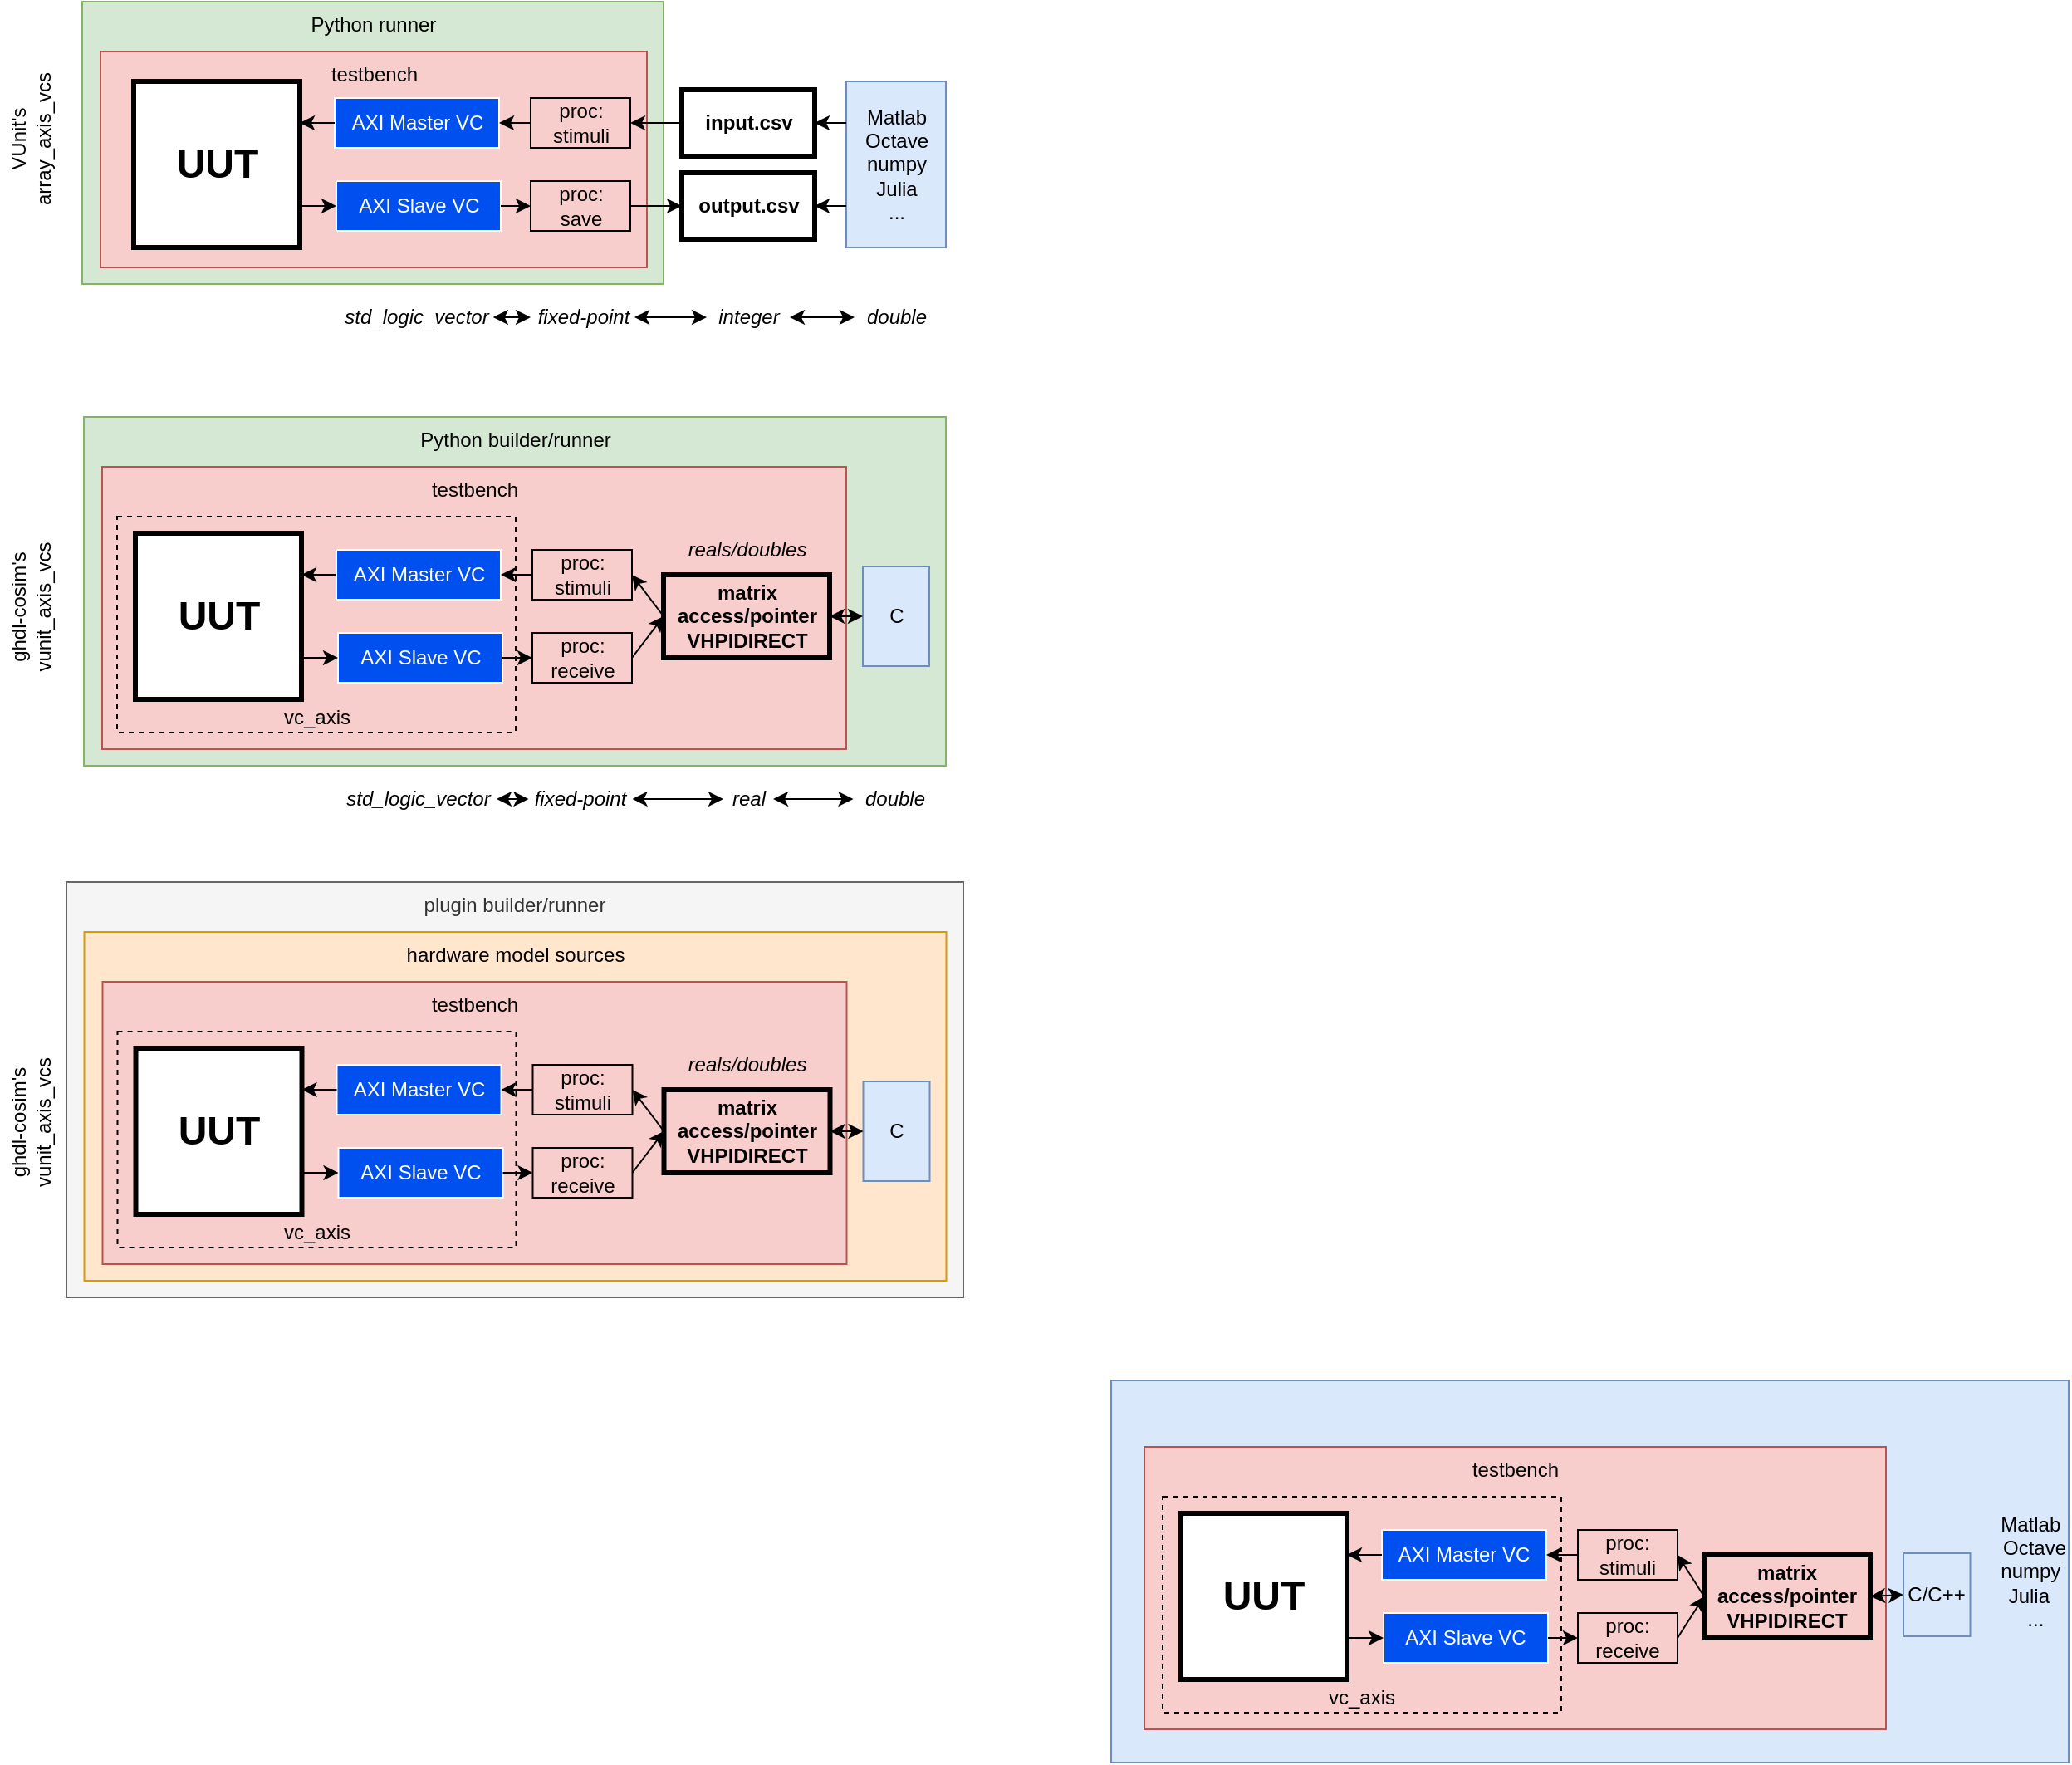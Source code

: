 <mxfile version="12.6.5" type="device"><diagram id="C-xXtRXsVBNM-cboXoND" name="Page-1"><mxGraphModel dx="1389" dy="874" grid="1" gridSize="10" guides="1" tooltips="1" connect="1" arrows="1" fold="1" page="1" pageScale="1" pageWidth="3300" pageHeight="4681" math="0" shadow="0"><root><mxCell id="0"/><mxCell id="1" parent="0"/><mxCell id="yqgDi8DNOp5Uy1jhIpdU-1" value="Matlab&amp;nbsp;&lt;br&gt;Octave &lt;br&gt;numpy&amp;nbsp;&lt;br&gt;Julia&amp;nbsp; &amp;nbsp;&lt;br&gt;...&amp;nbsp; &amp;nbsp;&amp;nbsp;" style="rounded=0;whiteSpace=wrap;html=1;verticalAlign=middle;fillColor=#dae8fc;strokeColor=#6c8ebf;align=right;" vertex="1" parent="1"><mxGeometry x="730" y="2790" width="576.5" height="230" as="geometry"/></mxCell><mxCell id="yqgDi8DNOp5Uy1jhIpdU-2" value="plugin builder/runner" style="rounded=0;whiteSpace=wrap;html=1;verticalAlign=top;fillColor=#f5f5f5;strokeColor=#666666;fontColor=#333333;" vertex="1" parent="1"><mxGeometry x="101" y="2490" width="540" height="250" as="geometry"/></mxCell><mxCell id="yqgDi8DNOp5Uy1jhIpdU-3" value="Python runner" style="rounded=0;whiteSpace=wrap;html=1;verticalAlign=top;fillColor=#d5e8d4;strokeColor=#82b366;" vertex="1" parent="1"><mxGeometry x="110.5" y="1960" width="350" height="170" as="geometry"/></mxCell><mxCell id="yqgDi8DNOp5Uy1jhIpdU-4" value="testbench" style="rounded=0;whiteSpace=wrap;html=1;verticalAlign=top;fillColor=#f8cecc;strokeColor=#b85450;" vertex="1" parent="1"><mxGeometry x="121.5" y="1990" width="329" height="130" as="geometry"/></mxCell><mxCell id="yqgDi8DNOp5Uy1jhIpdU-5" value="UUT" style="whiteSpace=wrap;html=1;aspect=fixed;fontStyle=1;fontSize=24;strokeWidth=3;" vertex="1" parent="1"><mxGeometry x="141.5" y="2008" width="100" height="100" as="geometry"/></mxCell><mxCell id="yqgDi8DNOp5Uy1jhIpdU-6" value="AXI Master VC" style="rounded=0;whiteSpace=wrap;html=1;strokeColor=#FFFFFF;fontColor=#FFFFFF;fillColor=#0050EF;" vertex="1" parent="1"><mxGeometry x="262.5" y="2018" width="99" height="30" as="geometry"/></mxCell><mxCell id="yqgDi8DNOp5Uy1jhIpdU-7" value="AXI Slave VC" style="rounded=0;whiteSpace=wrap;html=1;strokeColor=#FFFFFF;fontColor=#FFFFFF;fillColor=#0050EF;" vertex="1" parent="1"><mxGeometry x="263.5" y="2068" width="99" height="30" as="geometry"/></mxCell><mxCell id="yqgDi8DNOp5Uy1jhIpdU-8" value="" style="endArrow=classic;html=1;fontColor=#000000;entryX=0;entryY=0.5;entryDx=0;entryDy=0;strokeColor=#000000;exitX=1;exitY=0.75;exitDx=0;exitDy=0;" edge="1" parent="1" source="yqgDi8DNOp5Uy1jhIpdU-5" target="yqgDi8DNOp5Uy1jhIpdU-7"><mxGeometry width="50" height="50" relative="1" as="geometry"><mxPoint x="233.5" y="2128" as="sourcePoint"/><mxPoint x="243.5" y="2043" as="targetPoint"/></mxGeometry></mxCell><mxCell id="yqgDi8DNOp5Uy1jhIpdU-9" value="" style="endArrow=classic;html=1;fontColor=#000000;exitX=0;exitY=0.5;exitDx=0;exitDy=0;entryX=1;entryY=0.25;entryDx=0;entryDy=0;strokeColor=#000000;" edge="1" parent="1" source="yqgDi8DNOp5Uy1jhIpdU-6" target="yqgDi8DNOp5Uy1jhIpdU-5"><mxGeometry width="50" height="50" relative="1" as="geometry"><mxPoint x="264.5" y="2093" as="sourcePoint"/><mxPoint x="243.5" y="2093" as="targetPoint"/></mxGeometry></mxCell><mxCell id="yqgDi8DNOp5Uy1jhIpdU-10" value="input.csv" style="rounded=0;whiteSpace=wrap;html=1;strokeColor=#000000;fillColor=none;gradientColor=none;fontColor=#000000;strokeWidth=3;fontStyle=1" vertex="1" parent="1"><mxGeometry x="471.5" y="2013" width="80" height="40" as="geometry"/></mxCell><mxCell id="yqgDi8DNOp5Uy1jhIpdU-11" value="output.csv" style="rounded=0;whiteSpace=wrap;html=1;strokeColor=#000000;fillColor=none;gradientColor=none;fontColor=#000000;strokeWidth=3;fontStyle=1" vertex="1" parent="1"><mxGeometry x="471.5" y="2063" width="80" height="40" as="geometry"/></mxCell><mxCell id="yqgDi8DNOp5Uy1jhIpdU-12" value="" style="endArrow=classic;html=1;fontColor=#000000;exitX=0;exitY=0.5;exitDx=0;exitDy=0;entryX=1;entryY=0.5;entryDx=0;entryDy=0;strokeColor=#000000;" edge="1" parent="1" source="yqgDi8DNOp5Uy1jhIpdU-17" target="yqgDi8DNOp5Uy1jhIpdU-6"><mxGeometry width="50" height="50" relative="1" as="geometry"><mxPoint x="272.5" y="2043" as="sourcePoint"/><mxPoint x="251.5" y="2043" as="targetPoint"/></mxGeometry></mxCell><mxCell id="yqgDi8DNOp5Uy1jhIpdU-13" value="" style="endArrow=classic;html=1;fontColor=#000000;exitX=1;exitY=0.5;exitDx=0;exitDy=0;strokeColor=#000000;entryX=0;entryY=0.5;entryDx=0;entryDy=0;" edge="1" parent="1" source="yqgDi8DNOp5Uy1jhIpdU-19" target="yqgDi8DNOp5Uy1jhIpdU-11"><mxGeometry width="50" height="50" relative="1" as="geometry"><mxPoint x="421.5" y="2043" as="sourcePoint"/><mxPoint x="450.5" y="2128" as="targetPoint"/></mxGeometry></mxCell><mxCell id="yqgDi8DNOp5Uy1jhIpdU-14" value="Matlab&lt;br&gt;Octave&lt;br&gt;numpy&lt;br&gt;Julia&lt;br&gt;..." style="rounded=0;whiteSpace=wrap;html=1;verticalAlign=middle;fillColor=#dae8fc;strokeColor=#6c8ebf;" vertex="1" parent="1"><mxGeometry x="570.5" y="2008" width="60" height="100" as="geometry"/></mxCell><mxCell id="yqgDi8DNOp5Uy1jhIpdU-15" value="" style="endArrow=classic;html=1;fontColor=#000000;entryX=1;entryY=0.5;entryDx=0;entryDy=0;strokeColor=#000000;exitX=0;exitY=0.25;exitDx=0;exitDy=0;" edge="1" parent="1" source="yqgDi8DNOp5Uy1jhIpdU-14" target="yqgDi8DNOp5Uy1jhIpdU-10"><mxGeometry width="50" height="50" relative="1" as="geometry"><mxPoint x="562.5" y="1978" as="sourcePoint"/><mxPoint x="433.5" y="2043" as="targetPoint"/></mxGeometry></mxCell><mxCell id="yqgDi8DNOp5Uy1jhIpdU-16" value="" style="endArrow=classic;html=1;fontColor=#000000;entryX=1;entryY=0.5;entryDx=0;entryDy=0;strokeColor=#000000;exitX=0;exitY=0.75;exitDx=0;exitDy=0;" edge="1" parent="1" source="yqgDi8DNOp5Uy1jhIpdU-14" target="yqgDi8DNOp5Uy1jhIpdU-11"><mxGeometry width="50" height="50" relative="1" as="geometry"><mxPoint x="612.5" y="2048" as="sourcePoint"/><mxPoint x="592.5" y="2043" as="targetPoint"/></mxGeometry></mxCell><mxCell id="yqgDi8DNOp5Uy1jhIpdU-17" value="proc:&lt;br&gt;stimuli" style="rounded=0;whiteSpace=wrap;html=1;strokeColor=#000000;fontColor=#000000;fillColor=none;" vertex="1" parent="1"><mxGeometry x="380.5" y="2018" width="60" height="30" as="geometry"/></mxCell><mxCell id="yqgDi8DNOp5Uy1jhIpdU-18" value="" style="endArrow=classic;html=1;fontColor=#000000;exitX=0;exitY=0.5;exitDx=0;exitDy=0;entryX=1;entryY=0.5;entryDx=0;entryDy=0;strokeColor=#000000;" edge="1" parent="1" source="yqgDi8DNOp5Uy1jhIpdU-10" target="yqgDi8DNOp5Uy1jhIpdU-17"><mxGeometry width="50" height="50" relative="1" as="geometry"><mxPoint x="551.5" y="2033" as="sourcePoint"/><mxPoint x="361.5" y="2033" as="targetPoint"/></mxGeometry></mxCell><mxCell id="yqgDi8DNOp5Uy1jhIpdU-19" value="proc:&lt;br&gt;save" style="rounded=0;whiteSpace=wrap;html=1;strokeColor=#000000;fontColor=#000000;fillColor=none;" vertex="1" parent="1"><mxGeometry x="380.5" y="2068" width="60" height="30" as="geometry"/></mxCell><mxCell id="yqgDi8DNOp5Uy1jhIpdU-20" value="" style="endArrow=classic;html=1;fontColor=#000000;exitX=1;exitY=0.5;exitDx=0;exitDy=0;strokeColor=#000000;entryX=0;entryY=0.5;entryDx=0;entryDy=0;" edge="1" parent="1" source="yqgDi8DNOp5Uy1jhIpdU-7" target="yqgDi8DNOp5Uy1jhIpdU-19"><mxGeometry width="50" height="50" relative="1" as="geometry"><mxPoint x="362.5" y="2083" as="sourcePoint"/><mxPoint x="551.5" y="2083" as="targetPoint"/></mxGeometry></mxCell><mxCell id="yqgDi8DNOp5Uy1jhIpdU-21" value="Python builder/runner" style="rounded=0;whiteSpace=wrap;html=1;verticalAlign=top;fillColor=#d5e8d4;strokeColor=#82b366;" vertex="1" parent="1"><mxGeometry x="111.5" y="2210" width="519" height="210" as="geometry"/></mxCell><mxCell id="yqgDi8DNOp5Uy1jhIpdU-22" value="testbench" style="rounded=0;whiteSpace=wrap;html=1;verticalAlign=top;fillColor=#f8cecc;strokeColor=#b85450;" vertex="1" parent="1"><mxGeometry x="122.5" y="2240" width="448" height="170" as="geometry"/></mxCell><mxCell id="yqgDi8DNOp5Uy1jhIpdU-23" value="vc_axis" style="rounded=0;whiteSpace=wrap;html=1;verticalAlign=bottom;fillColor=none;strokeColor=#000000;fontColor=#000000;gradientColor=#ffffff;dashed=1;align=center;" vertex="1" parent="1"><mxGeometry x="131.5" y="2270" width="240" height="130" as="geometry"/></mxCell><mxCell id="yqgDi8DNOp5Uy1jhIpdU-24" value="UUT" style="whiteSpace=wrap;html=1;aspect=fixed;fontStyle=1;fontSize=24;strokeWidth=3;" vertex="1" parent="1"><mxGeometry x="142.5" y="2280" width="100" height="100" as="geometry"/></mxCell><mxCell id="yqgDi8DNOp5Uy1jhIpdU-25" value="AXI Master VC" style="rounded=0;whiteSpace=wrap;html=1;strokeColor=#FFFFFF;fontColor=#FFFFFF;fillColor=#0050EF;" vertex="1" parent="1"><mxGeometry x="263.5" y="2290" width="99" height="30" as="geometry"/></mxCell><mxCell id="yqgDi8DNOp5Uy1jhIpdU-26" value="AXI Slave VC" style="rounded=0;whiteSpace=wrap;html=1;strokeColor=#FFFFFF;fontColor=#FFFFFF;fillColor=#0050EF;" vertex="1" parent="1"><mxGeometry x="264.5" y="2340" width="99" height="30" as="geometry"/></mxCell><mxCell id="yqgDi8DNOp5Uy1jhIpdU-27" value="" style="endArrow=classic;html=1;fontColor=#000000;entryX=0;entryY=0.5;entryDx=0;entryDy=0;strokeColor=#000000;exitX=1;exitY=0.75;exitDx=0;exitDy=0;" edge="1" parent="1" source="yqgDi8DNOp5Uy1jhIpdU-24" target="yqgDi8DNOp5Uy1jhIpdU-26"><mxGeometry width="50" height="50" relative="1" as="geometry"><mxPoint x="234.5" y="2400" as="sourcePoint"/><mxPoint x="244.5" y="2315" as="targetPoint"/></mxGeometry></mxCell><mxCell id="yqgDi8DNOp5Uy1jhIpdU-28" value="" style="endArrow=classic;html=1;fontColor=#000000;exitX=0;exitY=0.5;exitDx=0;exitDy=0;entryX=1;entryY=0.25;entryDx=0;entryDy=0;strokeColor=#000000;" edge="1" parent="1" source="yqgDi8DNOp5Uy1jhIpdU-25" target="yqgDi8DNOp5Uy1jhIpdU-24"><mxGeometry width="50" height="50" relative="1" as="geometry"><mxPoint x="265.5" y="2365" as="sourcePoint"/><mxPoint x="244.5" y="2365" as="targetPoint"/></mxGeometry></mxCell><mxCell id="yqgDi8DNOp5Uy1jhIpdU-29" value="matrix&lt;br&gt;access/pointer&lt;br&gt;VHPIDIRECT" style="rounded=0;whiteSpace=wrap;html=1;strokeColor=#000000;fillColor=none;gradientColor=none;fontColor=#000000;strokeWidth=3;fontStyle=1" vertex="1" parent="1"><mxGeometry x="460.5" y="2305" width="100" height="50" as="geometry"/></mxCell><mxCell id="yqgDi8DNOp5Uy1jhIpdU-30" value="" style="endArrow=classic;html=1;fontColor=#000000;exitX=0;exitY=0.5;exitDx=0;exitDy=0;entryX=1;entryY=0.5;entryDx=0;entryDy=0;strokeColor=#000000;" edge="1" parent="1" source="yqgDi8DNOp5Uy1jhIpdU-34" target="yqgDi8DNOp5Uy1jhIpdU-25"><mxGeometry width="50" height="50" relative="1" as="geometry"><mxPoint x="273.5" y="2315" as="sourcePoint"/><mxPoint x="252.5" y="2315" as="targetPoint"/></mxGeometry></mxCell><mxCell id="yqgDi8DNOp5Uy1jhIpdU-31" value="" style="endArrow=classic;html=1;fontColor=#000000;exitX=1;exitY=0.5;exitDx=0;exitDy=0;strokeColor=#000000;entryX=0;entryY=0.5;entryDx=0;entryDy=0;" edge="1" parent="1" source="yqgDi8DNOp5Uy1jhIpdU-36" target="yqgDi8DNOp5Uy1jhIpdU-29"><mxGeometry width="50" height="50" relative="1" as="geometry"><mxPoint x="422.5" y="2315" as="sourcePoint"/><mxPoint x="451.5" y="2400" as="targetPoint"/></mxGeometry></mxCell><mxCell id="yqgDi8DNOp5Uy1jhIpdU-32" value="C" style="rounded=0;whiteSpace=wrap;html=1;verticalAlign=middle;fillColor=#dae8fc;strokeColor=#6c8ebf;" vertex="1" parent="1"><mxGeometry x="580.5" y="2300" width="40" height="60" as="geometry"/></mxCell><mxCell id="yqgDi8DNOp5Uy1jhIpdU-33" value="" style="endArrow=classic;html=1;fontColor=#000000;entryX=1;entryY=0.5;entryDx=0;entryDy=0;strokeColor=#000000;exitX=0;exitY=0.5;exitDx=0;exitDy=0;startArrow=classic;startFill=1;" edge="1" parent="1" source="yqgDi8DNOp5Uy1jhIpdU-32" target="yqgDi8DNOp5Uy1jhIpdU-29"><mxGeometry width="50" height="50" relative="1" as="geometry"><mxPoint x="563.5" y="2250" as="sourcePoint"/><mxPoint x="552.5" y="2305" as="targetPoint"/></mxGeometry></mxCell><mxCell id="yqgDi8DNOp5Uy1jhIpdU-34" value="proc: stimuli" style="rounded=0;whiteSpace=wrap;html=1;strokeColor=#000000;fontColor=#000000;fillColor=none;" vertex="1" parent="1"><mxGeometry x="381.5" y="2290" width="60" height="30" as="geometry"/></mxCell><mxCell id="yqgDi8DNOp5Uy1jhIpdU-35" value="" style="endArrow=classic;html=1;fontColor=#000000;exitX=0;exitY=0.5;exitDx=0;exitDy=0;entryX=1;entryY=0.5;entryDx=0;entryDy=0;strokeColor=#000000;" edge="1" parent="1" source="yqgDi8DNOp5Uy1jhIpdU-29" target="yqgDi8DNOp5Uy1jhIpdU-34"><mxGeometry width="50" height="50" relative="1" as="geometry"><mxPoint x="472.5" y="2305" as="sourcePoint"/><mxPoint x="362.5" y="2305" as="targetPoint"/></mxGeometry></mxCell><mxCell id="yqgDi8DNOp5Uy1jhIpdU-36" value="proc:&lt;br&gt;receive" style="rounded=0;whiteSpace=wrap;html=1;strokeColor=#000000;fontColor=#000000;fillColor=none;" vertex="1" parent="1"><mxGeometry x="381.5" y="2340" width="60" height="30" as="geometry"/></mxCell><mxCell id="yqgDi8DNOp5Uy1jhIpdU-37" value="" style="endArrow=classic;html=1;fontColor=#000000;exitX=1;exitY=0.5;exitDx=0;exitDy=0;strokeColor=#000000;entryX=0;entryY=0.5;entryDx=0;entryDy=0;" edge="1" parent="1" source="yqgDi8DNOp5Uy1jhIpdU-26" target="yqgDi8DNOp5Uy1jhIpdU-36"><mxGeometry width="50" height="50" relative="1" as="geometry"><mxPoint x="363.5" y="2355" as="sourcePoint"/><mxPoint x="552.5" y="2355" as="targetPoint"/></mxGeometry></mxCell><mxCell id="yqgDi8DNOp5Uy1jhIpdU-38" value="testbench" style="rounded=0;whiteSpace=wrap;html=1;verticalAlign=top;fillColor=#f8cecc;strokeColor=#b85450;" vertex="1" parent="1"><mxGeometry x="750" y="2830" width="446.5" height="170" as="geometry"/></mxCell><mxCell id="yqgDi8DNOp5Uy1jhIpdU-39" value="vc_axis" style="rounded=0;whiteSpace=wrap;html=1;verticalAlign=bottom;fillColor=none;strokeColor=#000000;fontColor=#000000;gradientColor=#ffffff;dashed=1;align=center;" vertex="1" parent="1"><mxGeometry x="761" y="2860" width="240" height="130" as="geometry"/></mxCell><mxCell id="yqgDi8DNOp5Uy1jhIpdU-40" value="UUT" style="whiteSpace=wrap;html=1;aspect=fixed;fontStyle=1;fontSize=24;strokeWidth=3;" vertex="1" parent="1"><mxGeometry x="772" y="2870" width="100" height="100" as="geometry"/></mxCell><mxCell id="yqgDi8DNOp5Uy1jhIpdU-41" value="AXI Master VC" style="rounded=0;whiteSpace=wrap;html=1;strokeColor=#FFFFFF;fontColor=#FFFFFF;fillColor=#0050EF;" vertex="1" parent="1"><mxGeometry x="893" y="2880" width="99" height="30" as="geometry"/></mxCell><mxCell id="yqgDi8DNOp5Uy1jhIpdU-42" value="AXI Slave VC" style="rounded=0;whiteSpace=wrap;html=1;strokeColor=#FFFFFF;fontColor=#FFFFFF;fillColor=#0050EF;" vertex="1" parent="1"><mxGeometry x="894" y="2930" width="99" height="30" as="geometry"/></mxCell><mxCell id="yqgDi8DNOp5Uy1jhIpdU-43" value="" style="endArrow=classic;html=1;fontColor=#000000;entryX=0;entryY=0.5;entryDx=0;entryDy=0;strokeColor=#000000;exitX=1;exitY=0.75;exitDx=0;exitDy=0;" edge="1" parent="1" source="yqgDi8DNOp5Uy1jhIpdU-40" target="yqgDi8DNOp5Uy1jhIpdU-42"><mxGeometry width="50" height="50" relative="1" as="geometry"><mxPoint x="864" y="2990" as="sourcePoint"/><mxPoint x="874" y="2905" as="targetPoint"/></mxGeometry></mxCell><mxCell id="yqgDi8DNOp5Uy1jhIpdU-44" value="" style="endArrow=classic;html=1;fontColor=#000000;exitX=0;exitY=0.5;exitDx=0;exitDy=0;entryX=1;entryY=0.25;entryDx=0;entryDy=0;strokeColor=#000000;" edge="1" parent="1" source="yqgDi8DNOp5Uy1jhIpdU-41" target="yqgDi8DNOp5Uy1jhIpdU-40"><mxGeometry width="50" height="50" relative="1" as="geometry"><mxPoint x="895" y="2955" as="sourcePoint"/><mxPoint x="874" y="2955" as="targetPoint"/></mxGeometry></mxCell><mxCell id="yqgDi8DNOp5Uy1jhIpdU-45" value="" style="endArrow=classic;html=1;fontColor=#000000;exitX=0;exitY=0.5;exitDx=0;exitDy=0;entryX=1;entryY=0.5;entryDx=0;entryDy=0;strokeColor=#000000;" edge="1" parent="1" source="yqgDi8DNOp5Uy1jhIpdU-47" target="yqgDi8DNOp5Uy1jhIpdU-41"><mxGeometry width="50" height="50" relative="1" as="geometry"><mxPoint x="903" y="2905" as="sourcePoint"/><mxPoint x="882" y="2905" as="targetPoint"/></mxGeometry></mxCell><mxCell id="yqgDi8DNOp5Uy1jhIpdU-46" value="" style="endArrow=classic;html=1;fontColor=#000000;exitX=1;exitY=0.5;exitDx=0;exitDy=0;strokeColor=#000000;entryX=0;entryY=0.5;entryDx=0;entryDy=0;" edge="1" parent="1" source="yqgDi8DNOp5Uy1jhIpdU-49" target="yqgDi8DNOp5Uy1jhIpdU-51"><mxGeometry width="50" height="50" relative="1" as="geometry"><mxPoint x="1052" y="2905" as="sourcePoint"/><mxPoint x="1370" y="2920" as="targetPoint"/></mxGeometry></mxCell><mxCell id="yqgDi8DNOp5Uy1jhIpdU-47" value="proc:&lt;br&gt;stimuli" style="rounded=0;whiteSpace=wrap;html=1;strokeColor=#000000;fontColor=#000000;fillColor=none;" vertex="1" parent="1"><mxGeometry x="1011" y="2880" width="60" height="30" as="geometry"/></mxCell><mxCell id="yqgDi8DNOp5Uy1jhIpdU-48" value="" style="endArrow=classic;html=1;fontColor=#000000;entryX=1;entryY=0.5;entryDx=0;entryDy=0;strokeColor=#000000;exitX=0;exitY=0.5;exitDx=0;exitDy=0;" edge="1" parent="1" source="yqgDi8DNOp5Uy1jhIpdU-51" target="yqgDi8DNOp5Uy1jhIpdU-47"><mxGeometry width="50" height="50" relative="1" as="geometry"><mxPoint x="1390" y="2870" as="sourcePoint"/><mxPoint x="992" y="2895" as="targetPoint"/></mxGeometry></mxCell><mxCell id="yqgDi8DNOp5Uy1jhIpdU-49" value="proc:&lt;br&gt;receive" style="rounded=0;whiteSpace=wrap;html=1;strokeColor=#000000;fontColor=#000000;fillColor=none;" vertex="1" parent="1"><mxGeometry x="1011" y="2930" width="60" height="30" as="geometry"/></mxCell><mxCell id="yqgDi8DNOp5Uy1jhIpdU-50" value="" style="endArrow=classic;html=1;fontColor=#000000;exitX=1;exitY=0.5;exitDx=0;exitDy=0;strokeColor=#000000;entryX=0;entryY=0.5;entryDx=0;entryDy=0;" edge="1" parent="1" source="yqgDi8DNOp5Uy1jhIpdU-42" target="yqgDi8DNOp5Uy1jhIpdU-49"><mxGeometry width="50" height="50" relative="1" as="geometry"><mxPoint x="993" y="2945" as="sourcePoint"/><mxPoint x="1182" y="2945" as="targetPoint"/></mxGeometry></mxCell><mxCell id="yqgDi8DNOp5Uy1jhIpdU-51" value="matrix&lt;br&gt;access/pointer&lt;br&gt;VHPIDIRECT" style="rounded=0;whiteSpace=wrap;html=1;strokeColor=#000000;fillColor=none;gradientColor=none;fontColor=#000000;strokeWidth=3;fontStyle=1" vertex="1" parent="1"><mxGeometry x="1087" y="2895" width="100" height="50" as="geometry"/></mxCell><mxCell id="yqgDi8DNOp5Uy1jhIpdU-52" value="&lt;i&gt;integer&lt;/i&gt;" style="text;html=1;strokeColor=none;fillColor=none;align=center;verticalAlign=middle;whiteSpace=wrap;rounded=0;fontColor=#000000;" vertex="1" parent="1"><mxGeometry x="486.5" y="2140" width="50" height="20" as="geometry"/></mxCell><mxCell id="yqgDi8DNOp5Uy1jhIpdU-53" value="&lt;i&gt;reals/doubles&lt;/i&gt;" style="text;html=1;strokeColor=none;fillColor=none;align=center;verticalAlign=middle;whiteSpace=wrap;rounded=0;fontColor=#000000;" vertex="1" parent="1"><mxGeometry x="490.5" y="2280" width="40" height="20" as="geometry"/></mxCell><mxCell id="yqgDi8DNOp5Uy1jhIpdU-54" value="&lt;i&gt;double&lt;/i&gt;" style="text;html=1;strokeColor=none;fillColor=none;align=center;verticalAlign=middle;whiteSpace=wrap;rounded=0;fontColor=#000000;" vertex="1" parent="1"><mxGeometry x="575.5" y="2140" width="50" height="20" as="geometry"/></mxCell><mxCell id="yqgDi8DNOp5Uy1jhIpdU-55" value="&lt;i&gt;std_logic_vector&lt;/i&gt;" style="text;html=1;strokeColor=none;fillColor=none;align=center;verticalAlign=middle;whiteSpace=wrap;rounded=0;fontColor=#000000;" vertex="1" parent="1"><mxGeometry x="266.13" y="2140" width="91.75" height="20" as="geometry"/></mxCell><mxCell id="yqgDi8DNOp5Uy1jhIpdU-56" value="&lt;i&gt;fixed-point&lt;/i&gt;" style="text;html=1;strokeColor=none;fillColor=none;align=center;verticalAlign=middle;whiteSpace=wrap;rounded=0;fontColor=#000000;" vertex="1" parent="1"><mxGeometry x="380.5" y="2140" width="62.5" height="20" as="geometry"/></mxCell><mxCell id="yqgDi8DNOp5Uy1jhIpdU-57" value="" style="endArrow=classic;startArrow=classic;html=1;entryX=0;entryY=0.5;entryDx=0;entryDy=0;exitX=1;exitY=0.5;exitDx=0;exitDy=0;" edge="1" parent="1" source="yqgDi8DNOp5Uy1jhIpdU-52" target="yqgDi8DNOp5Uy1jhIpdU-54"><mxGeometry width="50" height="50" relative="1" as="geometry"><mxPoint x="718.75" y="2360" as="sourcePoint"/><mxPoint x="148.75" y="2830" as="targetPoint"/></mxGeometry></mxCell><mxCell id="yqgDi8DNOp5Uy1jhIpdU-58" value="" style="endArrow=classic;startArrow=classic;html=1;exitX=1;exitY=0.5;exitDx=0;exitDy=0;entryX=0;entryY=0.5;entryDx=0;entryDy=0;" edge="1" parent="1" source="yqgDi8DNOp5Uy1jhIpdU-56" target="yqgDi8DNOp5Uy1jhIpdU-52"><mxGeometry width="50" height="50" relative="1" as="geometry"><mxPoint x="538.75" y="2160" as="sourcePoint"/><mxPoint x="478.75" y="2120" as="targetPoint"/></mxGeometry></mxCell><mxCell id="yqgDi8DNOp5Uy1jhIpdU-59" value="" style="endArrow=classic;startArrow=classic;html=1;exitX=0;exitY=0.5;exitDx=0;exitDy=0;entryX=1;entryY=0.5;entryDx=0;entryDy=0;" edge="1" parent="1" source="yqgDi8DNOp5Uy1jhIpdU-56" target="yqgDi8DNOp5Uy1jhIpdU-55"><mxGeometry width="50" height="50" relative="1" as="geometry"><mxPoint x="461.25" y="2160" as="sourcePoint"/><mxPoint x="498.75" y="2160" as="targetPoint"/></mxGeometry></mxCell><mxCell id="yqgDi8DNOp5Uy1jhIpdU-60" value="&lt;i&gt;real&lt;/i&gt;" style="text;html=1;strokeColor=none;fillColor=none;align=center;verticalAlign=middle;whiteSpace=wrap;rounded=0;fontColor=#000000;" vertex="1" parent="1"><mxGeometry x="496.5" y="2430" width="30" height="20" as="geometry"/></mxCell><mxCell id="yqgDi8DNOp5Uy1jhIpdU-61" value="&lt;i&gt;double&lt;/i&gt;" style="text;html=1;strokeColor=none;fillColor=none;align=center;verticalAlign=middle;whiteSpace=wrap;rounded=0;fontColor=#000000;" vertex="1" parent="1"><mxGeometry x="574.75" y="2430" width="50" height="20" as="geometry"/></mxCell><mxCell id="yqgDi8DNOp5Uy1jhIpdU-62" value="&lt;i&gt;std_logic_vector&lt;/i&gt;" style="text;html=1;strokeColor=none;fillColor=none;align=center;verticalAlign=middle;whiteSpace=wrap;rounded=0;fontColor=#000000;" vertex="1" parent="1"><mxGeometry x="264.5" y="2430" width="95.5" height="20" as="geometry"/></mxCell><mxCell id="yqgDi8DNOp5Uy1jhIpdU-63" value="&lt;i&gt;fixed-point&lt;/i&gt;" style="text;html=1;strokeColor=none;fillColor=none;align=center;verticalAlign=middle;whiteSpace=wrap;rounded=0;fontColor=#000000;" vertex="1" parent="1"><mxGeometry x="379.25" y="2430" width="62.5" height="20" as="geometry"/></mxCell><mxCell id="yqgDi8DNOp5Uy1jhIpdU-64" value="" style="endArrow=classic;startArrow=classic;html=1;entryX=0;entryY=0.5;entryDx=0;entryDy=0;exitX=1;exitY=0.5;exitDx=0;exitDy=0;" edge="1" parent="1" source="yqgDi8DNOp5Uy1jhIpdU-60" target="yqgDi8DNOp5Uy1jhIpdU-61"><mxGeometry width="50" height="50" relative="1" as="geometry"><mxPoint x="719.75" y="2650" as="sourcePoint"/><mxPoint x="149.75" y="3120" as="targetPoint"/></mxGeometry></mxCell><mxCell id="yqgDi8DNOp5Uy1jhIpdU-65" value="" style="endArrow=classic;startArrow=classic;html=1;exitX=1;exitY=0.5;exitDx=0;exitDy=0;entryX=0;entryY=0.5;entryDx=0;entryDy=0;" edge="1" parent="1" source="yqgDi8DNOp5Uy1jhIpdU-63" target="yqgDi8DNOp5Uy1jhIpdU-60"><mxGeometry width="50" height="50" relative="1" as="geometry"><mxPoint x="539.75" y="2450" as="sourcePoint"/><mxPoint x="479.75" y="2410" as="targetPoint"/></mxGeometry></mxCell><mxCell id="yqgDi8DNOp5Uy1jhIpdU-66" value="" style="endArrow=classic;startArrow=classic;html=1;exitX=0;exitY=0.5;exitDx=0;exitDy=0;entryX=1;entryY=0.5;entryDx=0;entryDy=0;" edge="1" parent="1" source="yqgDi8DNOp5Uy1jhIpdU-63" target="yqgDi8DNOp5Uy1jhIpdU-62"><mxGeometry width="50" height="50" relative="1" as="geometry"><mxPoint x="462.25" y="2450" as="sourcePoint"/><mxPoint x="499.75" y="2450" as="targetPoint"/></mxGeometry></mxCell><mxCell id="yqgDi8DNOp5Uy1jhIpdU-67" value="ghdl-cosim's&lt;br&gt;vunit_axis_vcs" style="text;html=1;strokeColor=none;fillColor=none;align=center;verticalAlign=middle;whiteSpace=wrap;rounded=0;fontColor=#000000;rotation=-90;" vertex="1" parent="1"><mxGeometry x="31.5" y="2307.5" width="95.5" height="35" as="geometry"/></mxCell><mxCell id="yqgDi8DNOp5Uy1jhIpdU-68" value="VUnit's&lt;br&gt;array_axis_vcs" style="text;html=1;strokeColor=none;fillColor=none;align=center;verticalAlign=middle;whiteSpace=wrap;rounded=0;fontColor=#000000;rotation=-90;" vertex="1" parent="1"><mxGeometry x="31.75" y="2025.75" width="95.5" height="34.5" as="geometry"/></mxCell><mxCell id="yqgDi8DNOp5Uy1jhIpdU-69" value="C/C++" style="rounded=0;whiteSpace=wrap;html=1;verticalAlign=middle;fillColor=#dae8fc;strokeColor=#6c8ebf;" vertex="1" parent="1"><mxGeometry x="1207" y="2894" width="40.25" height="50" as="geometry"/></mxCell><mxCell id="yqgDi8DNOp5Uy1jhIpdU-70" value="" style="endArrow=classic;html=1;fontColor=#000000;entryX=1;entryY=0.5;entryDx=0;entryDy=0;strokeColor=#000000;exitX=0;exitY=0.5;exitDx=0;exitDy=0;startArrow=classic;startFill=1;" edge="1" parent="1" source="yqgDi8DNOp5Uy1jhIpdU-69" target="yqgDi8DNOp5Uy1jhIpdU-51"><mxGeometry width="50" height="50" relative="1" as="geometry"><mxPoint x="1217" y="2615" as="sourcePoint"/><mxPoint x="1197" y="2615" as="targetPoint"/></mxGeometry></mxCell><mxCell id="yqgDi8DNOp5Uy1jhIpdU-72" value="hardware model sources" style="rounded=0;whiteSpace=wrap;html=1;verticalAlign=top;fillColor=#ffe6cc;strokeColor=#d79b00;" vertex="1" parent="1"><mxGeometry x="111.75" y="2520" width="519" height="210" as="geometry"/></mxCell><mxCell id="yqgDi8DNOp5Uy1jhIpdU-73" value="testbench" style="rounded=0;whiteSpace=wrap;html=1;verticalAlign=top;fillColor=#f8cecc;strokeColor=#b85450;" vertex="1" parent="1"><mxGeometry x="122.75" y="2550" width="448" height="170" as="geometry"/></mxCell><mxCell id="yqgDi8DNOp5Uy1jhIpdU-74" value="vc_axis" style="rounded=0;whiteSpace=wrap;html=1;verticalAlign=bottom;fillColor=none;strokeColor=#000000;fontColor=#000000;gradientColor=#ffffff;dashed=1;align=center;" vertex="1" parent="1"><mxGeometry x="131.75" y="2580" width="240" height="130" as="geometry"/></mxCell><mxCell id="yqgDi8DNOp5Uy1jhIpdU-75" value="UUT" style="whiteSpace=wrap;html=1;aspect=fixed;fontStyle=1;fontSize=24;strokeWidth=3;" vertex="1" parent="1"><mxGeometry x="142.75" y="2590" width="100" height="100" as="geometry"/></mxCell><mxCell id="yqgDi8DNOp5Uy1jhIpdU-76" value="AXI Master VC" style="rounded=0;whiteSpace=wrap;html=1;strokeColor=#FFFFFF;fontColor=#FFFFFF;fillColor=#0050EF;" vertex="1" parent="1"><mxGeometry x="263.75" y="2600" width="99" height="30" as="geometry"/></mxCell><mxCell id="yqgDi8DNOp5Uy1jhIpdU-77" value="AXI Slave VC" style="rounded=0;whiteSpace=wrap;html=1;strokeColor=#FFFFFF;fontColor=#FFFFFF;fillColor=#0050EF;" vertex="1" parent="1"><mxGeometry x="264.75" y="2650" width="99" height="30" as="geometry"/></mxCell><mxCell id="yqgDi8DNOp5Uy1jhIpdU-78" value="" style="endArrow=classic;html=1;fontColor=#000000;entryX=0;entryY=0.5;entryDx=0;entryDy=0;strokeColor=#000000;exitX=1;exitY=0.75;exitDx=0;exitDy=0;" edge="1" parent="1" source="yqgDi8DNOp5Uy1jhIpdU-75" target="yqgDi8DNOp5Uy1jhIpdU-77"><mxGeometry width="50" height="50" relative="1" as="geometry"><mxPoint x="234.75" y="2710" as="sourcePoint"/><mxPoint x="244.75" y="2625" as="targetPoint"/></mxGeometry></mxCell><mxCell id="yqgDi8DNOp5Uy1jhIpdU-79" value="" style="endArrow=classic;html=1;fontColor=#000000;exitX=0;exitY=0.5;exitDx=0;exitDy=0;entryX=1;entryY=0.25;entryDx=0;entryDy=0;strokeColor=#000000;" edge="1" parent="1" source="yqgDi8DNOp5Uy1jhIpdU-76" target="yqgDi8DNOp5Uy1jhIpdU-75"><mxGeometry width="50" height="50" relative="1" as="geometry"><mxPoint x="265.75" y="2675" as="sourcePoint"/><mxPoint x="244.75" y="2675" as="targetPoint"/></mxGeometry></mxCell><mxCell id="yqgDi8DNOp5Uy1jhIpdU-80" value="matrix&lt;br&gt;access/pointer&lt;br&gt;VHPIDIRECT" style="rounded=0;whiteSpace=wrap;html=1;strokeColor=#000000;fillColor=none;gradientColor=none;fontColor=#000000;strokeWidth=3;fontStyle=1" vertex="1" parent="1"><mxGeometry x="460.75" y="2615" width="100" height="50" as="geometry"/></mxCell><mxCell id="yqgDi8DNOp5Uy1jhIpdU-81" value="" style="endArrow=classic;html=1;fontColor=#000000;exitX=0;exitY=0.5;exitDx=0;exitDy=0;entryX=1;entryY=0.5;entryDx=0;entryDy=0;strokeColor=#000000;" edge="1" parent="1" source="yqgDi8DNOp5Uy1jhIpdU-85" target="yqgDi8DNOp5Uy1jhIpdU-76"><mxGeometry width="50" height="50" relative="1" as="geometry"><mxPoint x="273.75" y="2625" as="sourcePoint"/><mxPoint x="252.75" y="2625" as="targetPoint"/></mxGeometry></mxCell><mxCell id="yqgDi8DNOp5Uy1jhIpdU-82" value="" style="endArrow=classic;html=1;fontColor=#000000;exitX=1;exitY=0.5;exitDx=0;exitDy=0;strokeColor=#000000;entryX=0;entryY=0.5;entryDx=0;entryDy=0;" edge="1" parent="1" source="yqgDi8DNOp5Uy1jhIpdU-87" target="yqgDi8DNOp5Uy1jhIpdU-80"><mxGeometry width="50" height="50" relative="1" as="geometry"><mxPoint x="422.75" y="2625" as="sourcePoint"/><mxPoint x="451.75" y="2710" as="targetPoint"/></mxGeometry></mxCell><mxCell id="yqgDi8DNOp5Uy1jhIpdU-83" value="C" style="rounded=0;whiteSpace=wrap;html=1;verticalAlign=middle;fillColor=#dae8fc;strokeColor=#6c8ebf;" vertex="1" parent="1"><mxGeometry x="580.75" y="2610" width="40" height="60" as="geometry"/></mxCell><mxCell id="yqgDi8DNOp5Uy1jhIpdU-84" value="" style="endArrow=classic;html=1;fontColor=#000000;entryX=1;entryY=0.5;entryDx=0;entryDy=0;strokeColor=#000000;exitX=0;exitY=0.5;exitDx=0;exitDy=0;startArrow=classic;startFill=1;" edge="1" parent="1" source="yqgDi8DNOp5Uy1jhIpdU-83" target="yqgDi8DNOp5Uy1jhIpdU-80"><mxGeometry width="50" height="50" relative="1" as="geometry"><mxPoint x="563.75" y="2560" as="sourcePoint"/><mxPoint x="552.75" y="2615" as="targetPoint"/></mxGeometry></mxCell><mxCell id="yqgDi8DNOp5Uy1jhIpdU-85" value="proc: stimuli" style="rounded=0;whiteSpace=wrap;html=1;strokeColor=#000000;fontColor=#000000;fillColor=none;" vertex="1" parent="1"><mxGeometry x="381.75" y="2600" width="60" height="30" as="geometry"/></mxCell><mxCell id="yqgDi8DNOp5Uy1jhIpdU-86" value="" style="endArrow=classic;html=1;fontColor=#000000;exitX=0;exitY=0.5;exitDx=0;exitDy=0;entryX=1;entryY=0.5;entryDx=0;entryDy=0;strokeColor=#000000;" edge="1" parent="1" source="yqgDi8DNOp5Uy1jhIpdU-80" target="yqgDi8DNOp5Uy1jhIpdU-85"><mxGeometry width="50" height="50" relative="1" as="geometry"><mxPoint x="472.75" y="2615" as="sourcePoint"/><mxPoint x="362.75" y="2615" as="targetPoint"/></mxGeometry></mxCell><mxCell id="yqgDi8DNOp5Uy1jhIpdU-87" value="proc:&lt;br&gt;receive" style="rounded=0;whiteSpace=wrap;html=1;strokeColor=#000000;fontColor=#000000;fillColor=none;" vertex="1" parent="1"><mxGeometry x="381.75" y="2650" width="60" height="30" as="geometry"/></mxCell><mxCell id="yqgDi8DNOp5Uy1jhIpdU-88" value="" style="endArrow=classic;html=1;fontColor=#000000;exitX=1;exitY=0.5;exitDx=0;exitDy=0;strokeColor=#000000;entryX=0;entryY=0.5;entryDx=0;entryDy=0;" edge="1" parent="1" source="yqgDi8DNOp5Uy1jhIpdU-77" target="yqgDi8DNOp5Uy1jhIpdU-87"><mxGeometry width="50" height="50" relative="1" as="geometry"><mxPoint x="363.75" y="2665" as="sourcePoint"/><mxPoint x="552.75" y="2665" as="targetPoint"/></mxGeometry></mxCell><mxCell id="yqgDi8DNOp5Uy1jhIpdU-89" value="&lt;i&gt;reals/doubles&lt;/i&gt;" style="text;html=1;strokeColor=none;fillColor=none;align=center;verticalAlign=middle;whiteSpace=wrap;rounded=0;fontColor=#000000;" vertex="1" parent="1"><mxGeometry x="490.75" y="2590" width="40" height="20" as="geometry"/></mxCell><mxCell id="yqgDi8DNOp5Uy1jhIpdU-97" value="ghdl-cosim's&lt;br&gt;vunit_axis_vcs" style="text;html=1;strokeColor=none;fillColor=none;align=center;verticalAlign=middle;whiteSpace=wrap;rounded=0;fontColor=#000000;rotation=-90;" vertex="1" parent="1"><mxGeometry x="31.75" y="2617.5" width="95.5" height="35" as="geometry"/></mxCell></root></mxGraphModel></diagram></mxfile>